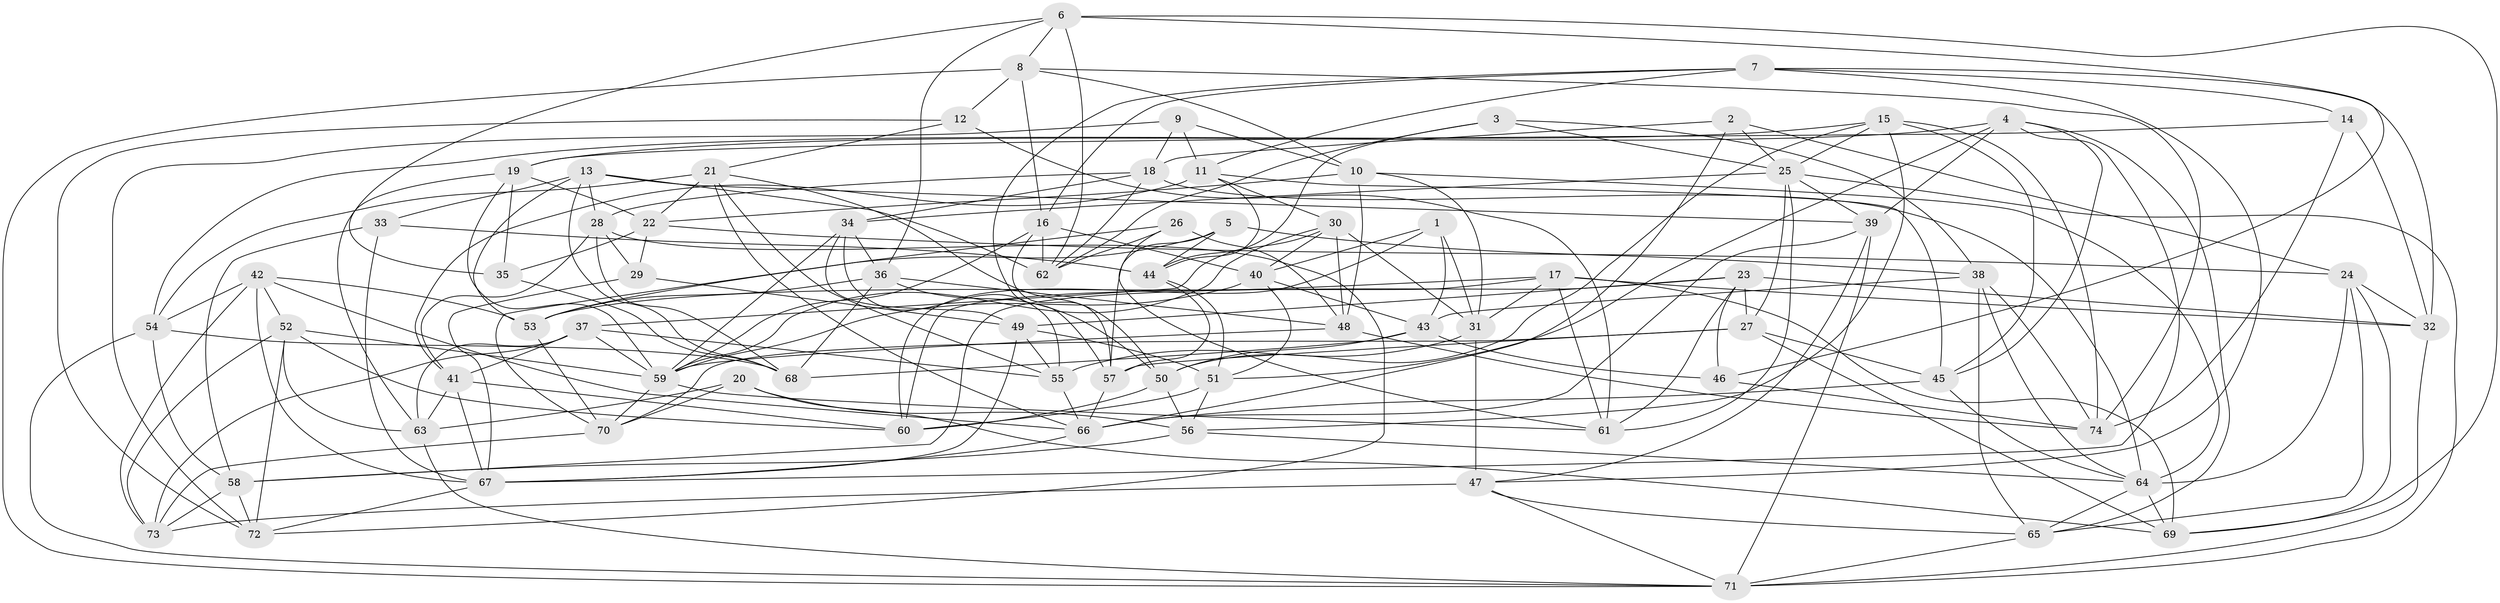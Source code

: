 // original degree distribution, {4: 1.0}
// Generated by graph-tools (version 1.1) at 2025/50/03/09/25 03:50:53]
// undirected, 74 vertices, 216 edges
graph export_dot {
graph [start="1"]
  node [color=gray90,style=filled];
  1;
  2;
  3;
  4;
  5;
  6;
  7;
  8;
  9;
  10;
  11;
  12;
  13;
  14;
  15;
  16;
  17;
  18;
  19;
  20;
  21;
  22;
  23;
  24;
  25;
  26;
  27;
  28;
  29;
  30;
  31;
  32;
  33;
  34;
  35;
  36;
  37;
  38;
  39;
  40;
  41;
  42;
  43;
  44;
  45;
  46;
  47;
  48;
  49;
  50;
  51;
  52;
  53;
  54;
  55;
  56;
  57;
  58;
  59;
  60;
  61;
  62;
  63;
  64;
  65;
  66;
  67;
  68;
  69;
  70;
  71;
  72;
  73;
  74;
  1 -- 31 [weight=1.0];
  1 -- 40 [weight=1.0];
  1 -- 43 [weight=1.0];
  1 -- 60 [weight=1.0];
  2 -- 18 [weight=1.0];
  2 -- 24 [weight=1.0];
  2 -- 25 [weight=1.0];
  2 -- 66 [weight=1.0];
  3 -- 25 [weight=1.0];
  3 -- 38 [weight=1.0];
  3 -- 44 [weight=1.0];
  3 -- 62 [weight=1.0];
  4 -- 19 [weight=1.0];
  4 -- 39 [weight=1.0];
  4 -- 45 [weight=1.0];
  4 -- 51 [weight=1.0];
  4 -- 65 [weight=1.0];
  4 -- 67 [weight=1.0];
  5 -- 38 [weight=1.0];
  5 -- 44 [weight=1.0];
  5 -- 57 [weight=1.0];
  5 -- 70 [weight=1.0];
  6 -- 8 [weight=1.0];
  6 -- 35 [weight=1.0];
  6 -- 36 [weight=1.0];
  6 -- 46 [weight=1.0];
  6 -- 62 [weight=1.0];
  6 -- 69 [weight=1.0];
  7 -- 11 [weight=1.0];
  7 -- 14 [weight=1.0];
  7 -- 16 [weight=1.0];
  7 -- 32 [weight=1.0];
  7 -- 47 [weight=1.0];
  7 -- 57 [weight=1.0];
  8 -- 10 [weight=1.0];
  8 -- 12 [weight=1.0];
  8 -- 16 [weight=1.0];
  8 -- 71 [weight=1.0];
  8 -- 74 [weight=1.0];
  9 -- 10 [weight=1.0];
  9 -- 11 [weight=1.0];
  9 -- 18 [weight=1.0];
  9 -- 72 [weight=1.0];
  10 -- 22 [weight=1.0];
  10 -- 31 [weight=1.0];
  10 -- 48 [weight=1.0];
  10 -- 64 [weight=1.0];
  11 -- 30 [weight=1.0];
  11 -- 41 [weight=1.0];
  11 -- 44 [weight=1.0];
  11 -- 45 [weight=1.0];
  12 -- 21 [weight=1.0];
  12 -- 61 [weight=1.0];
  12 -- 72 [weight=1.0];
  13 -- 28 [weight=1.0];
  13 -- 33 [weight=1.0];
  13 -- 39 [weight=1.0];
  13 -- 53 [weight=1.0];
  13 -- 62 [weight=1.0];
  13 -- 68 [weight=1.0];
  14 -- 19 [weight=1.0];
  14 -- 32 [weight=1.0];
  14 -- 74 [weight=1.0];
  15 -- 25 [weight=1.0];
  15 -- 45 [weight=1.0];
  15 -- 50 [weight=1.0];
  15 -- 54 [weight=1.0];
  15 -- 56 [weight=1.0];
  15 -- 74 [weight=1.0];
  16 -- 40 [weight=1.0];
  16 -- 57 [weight=1.0];
  16 -- 59 [weight=1.0];
  16 -- 62 [weight=1.0];
  17 -- 31 [weight=1.0];
  17 -- 32 [weight=1.0];
  17 -- 53 [weight=1.0];
  17 -- 60 [weight=1.0];
  17 -- 61 [weight=1.0];
  17 -- 69 [weight=1.0];
  18 -- 28 [weight=1.0];
  18 -- 34 [weight=1.0];
  18 -- 62 [weight=1.0];
  18 -- 64 [weight=1.0];
  19 -- 22 [weight=1.0];
  19 -- 35 [weight=1.0];
  19 -- 59 [weight=1.0];
  19 -- 63 [weight=1.0];
  20 -- 56 [weight=1.0];
  20 -- 63 [weight=1.0];
  20 -- 69 [weight=1.0];
  20 -- 70 [weight=1.0];
  21 -- 22 [weight=1.0];
  21 -- 50 [weight=1.0];
  21 -- 54 [weight=1.0];
  21 -- 55 [weight=1.0];
  21 -- 66 [weight=1.0];
  22 -- 24 [weight=1.0];
  22 -- 29 [weight=1.0];
  22 -- 35 [weight=1.0];
  23 -- 27 [weight=1.0];
  23 -- 32 [weight=1.0];
  23 -- 46 [weight=1.0];
  23 -- 49 [weight=1.0];
  23 -- 58 [weight=1.0];
  23 -- 61 [weight=1.0];
  24 -- 32 [weight=1.0];
  24 -- 64 [weight=1.0];
  24 -- 65 [weight=1.0];
  24 -- 69 [weight=1.0];
  25 -- 27 [weight=1.0];
  25 -- 34 [weight=1.0];
  25 -- 39 [weight=1.0];
  25 -- 61 [weight=1.0];
  25 -- 71 [weight=1.0];
  26 -- 48 [weight=1.0];
  26 -- 53 [weight=1.0];
  26 -- 61 [weight=1.0];
  26 -- 62 [weight=1.0];
  27 -- 45 [weight=1.0];
  27 -- 57 [weight=1.0];
  27 -- 69 [weight=1.0];
  27 -- 70 [weight=1.0];
  28 -- 29 [weight=1.0];
  28 -- 41 [weight=1.0];
  28 -- 68 [weight=1.0];
  28 -- 72 [weight=1.0];
  29 -- 49 [weight=1.0];
  29 -- 67 [weight=1.0];
  30 -- 31 [weight=1.0];
  30 -- 37 [weight=1.0];
  30 -- 40 [weight=1.0];
  30 -- 48 [weight=1.0];
  30 -- 59 [weight=1.0];
  31 -- 47 [weight=1.0];
  31 -- 55 [weight=1.0];
  32 -- 71 [weight=1.0];
  33 -- 44 [weight=1.0];
  33 -- 58 [weight=1.0];
  33 -- 67 [weight=1.0];
  34 -- 36 [weight=1.0];
  34 -- 49 [weight=1.0];
  34 -- 55 [weight=1.0];
  34 -- 59 [weight=1.0];
  35 -- 68 [weight=1.0];
  36 -- 48 [weight=1.0];
  36 -- 50 [weight=1.0];
  36 -- 53 [weight=1.0];
  36 -- 68 [weight=1.0];
  37 -- 41 [weight=1.0];
  37 -- 55 [weight=1.0];
  37 -- 59 [weight=1.0];
  37 -- 63 [weight=1.0];
  37 -- 73 [weight=1.0];
  38 -- 43 [weight=1.0];
  38 -- 64 [weight=1.0];
  38 -- 65 [weight=1.0];
  38 -- 74 [weight=1.0];
  39 -- 47 [weight=1.0];
  39 -- 66 [weight=1.0];
  39 -- 71 [weight=1.0];
  40 -- 43 [weight=1.0];
  40 -- 51 [weight=1.0];
  40 -- 59 [weight=1.0];
  41 -- 60 [weight=1.0];
  41 -- 63 [weight=1.0];
  41 -- 67 [weight=1.0];
  42 -- 52 [weight=1.0];
  42 -- 53 [weight=1.0];
  42 -- 54 [weight=1.0];
  42 -- 66 [weight=1.0];
  42 -- 67 [weight=1.0];
  42 -- 73 [weight=1.0];
  43 -- 46 [weight=1.0];
  43 -- 50 [weight=1.0];
  43 -- 68 [weight=1.0];
  44 -- 51 [weight=1.0];
  44 -- 57 [weight=1.0];
  45 -- 64 [weight=1.0];
  45 -- 66 [weight=1.0];
  46 -- 74 [weight=1.0];
  47 -- 65 [weight=1.0];
  47 -- 71 [weight=1.0];
  47 -- 73 [weight=1.0];
  48 -- 59 [weight=1.0];
  48 -- 74 [weight=1.0];
  49 -- 51 [weight=1.0];
  49 -- 55 [weight=1.0];
  49 -- 67 [weight=1.0];
  50 -- 56 [weight=1.0];
  50 -- 60 [weight=1.0];
  51 -- 56 [weight=1.0];
  51 -- 60 [weight=1.0];
  52 -- 59 [weight=1.0];
  52 -- 60 [weight=1.0];
  52 -- 63 [weight=1.0];
  52 -- 72 [weight=1.0];
  52 -- 73 [weight=1.0];
  53 -- 70 [weight=1.0];
  54 -- 58 [weight=1.0];
  54 -- 68 [weight=1.0];
  54 -- 71 [weight=1.0];
  55 -- 66 [weight=1.0];
  56 -- 58 [weight=1.0];
  56 -- 64 [weight=1.0];
  57 -- 66 [weight=1.0];
  58 -- 72 [weight=1.0];
  58 -- 73 [weight=1.0];
  59 -- 61 [weight=1.0];
  59 -- 70 [weight=1.0];
  63 -- 71 [weight=1.0];
  64 -- 65 [weight=1.0];
  64 -- 69 [weight=1.0];
  65 -- 71 [weight=1.0];
  66 -- 67 [weight=1.0];
  67 -- 72 [weight=1.0];
  70 -- 73 [weight=1.0];
}

